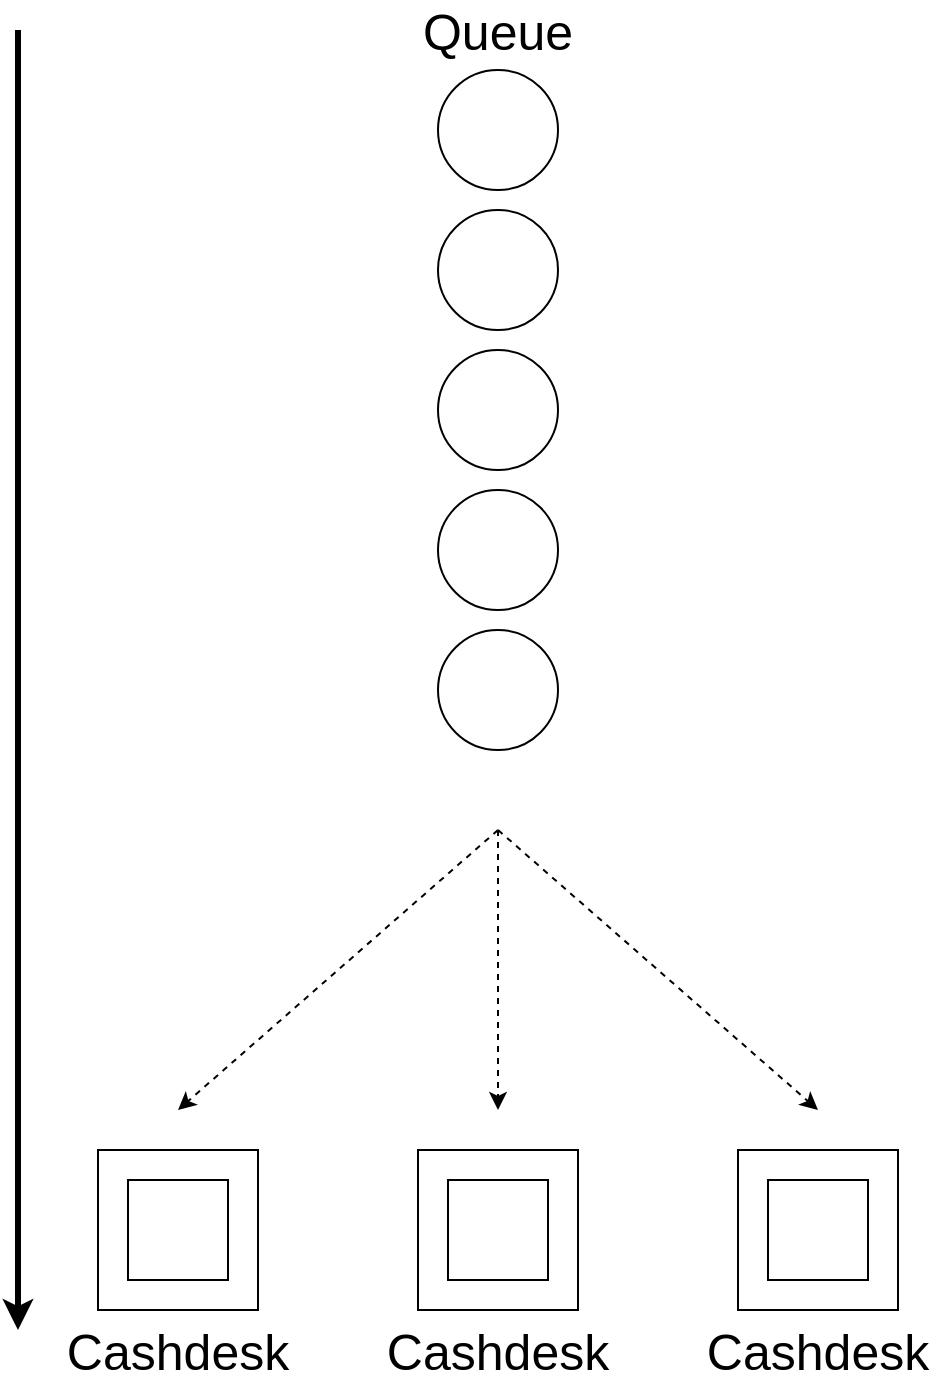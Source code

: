 <mxfile version="14.9.3" type="device"><diagram id="P1jl_FtQQj3YvxinQEjs" name="Page-1"><mxGraphModel dx="868" dy="1578" grid="1" gridSize="10" guides="1" tooltips="1" connect="1" arrows="1" fold="1" page="1" pageScale="1" pageWidth="850" pageHeight="1100" math="0" shadow="0"><root><mxCell id="0"/><mxCell id="1" parent="0"/><mxCell id="_iZXqC9XRaqElRobWngx-14" value="" style="whiteSpace=wrap;html=1;aspect=fixed;" parent="1" vertex="1"><mxGeometry x="320" y="240" width="80" height="80" as="geometry"/></mxCell><mxCell id="_iZXqC9XRaqElRobWngx-15" value="" style="whiteSpace=wrap;html=1;aspect=fixed;" parent="1" vertex="1"><mxGeometry x="335" y="255" width="50" height="50" as="geometry"/></mxCell><mxCell id="_iZXqC9XRaqElRobWngx-16" value="Cashdesk" style="text;html=1;strokeColor=none;fillColor=none;align=center;verticalAlign=middle;whiteSpace=wrap;rounded=0;fontSize=25;" parent="1" vertex="1"><mxGeometry x="340" y="330" width="40" height="20" as="geometry"/></mxCell><mxCell id="_iZXqC9XRaqElRobWngx-17" value="" style="whiteSpace=wrap;html=1;aspect=fixed;" parent="1" vertex="1"><mxGeometry x="480" y="240" width="80" height="80" as="geometry"/></mxCell><mxCell id="_iZXqC9XRaqElRobWngx-18" value="" style="whiteSpace=wrap;html=1;aspect=fixed;" parent="1" vertex="1"><mxGeometry x="495" y="255" width="50" height="50" as="geometry"/></mxCell><mxCell id="_iZXqC9XRaqElRobWngx-19" value="Cashdesk" style="text;html=1;strokeColor=none;fillColor=none;align=center;verticalAlign=middle;whiteSpace=wrap;rounded=0;fontSize=25;" parent="1" vertex="1"><mxGeometry x="500" y="330" width="40" height="20" as="geometry"/></mxCell><mxCell id="_iZXqC9XRaqElRobWngx-20" value="" style="whiteSpace=wrap;html=1;aspect=fixed;" parent="1" vertex="1"><mxGeometry x="640" y="240" width="80" height="80" as="geometry"/></mxCell><mxCell id="_iZXqC9XRaqElRobWngx-21" value="" style="whiteSpace=wrap;html=1;aspect=fixed;" parent="1" vertex="1"><mxGeometry x="655" y="255" width="50" height="50" as="geometry"/></mxCell><mxCell id="_iZXqC9XRaqElRobWngx-22" value="Cashdesk" style="text;html=1;strokeColor=none;fillColor=none;align=center;verticalAlign=middle;whiteSpace=wrap;rounded=0;fontSize=25;" parent="1" vertex="1"><mxGeometry x="660" y="330" width="40" height="20" as="geometry"/></mxCell><mxCell id="_iZXqC9XRaqElRobWngx-23" value="" style="ellipse;whiteSpace=wrap;html=1;aspect=fixed;" parent="1" vertex="1"><mxGeometry x="490" y="-20" width="60" height="60" as="geometry"/></mxCell><mxCell id="_iZXqC9XRaqElRobWngx-24" value="" style="ellipse;whiteSpace=wrap;html=1;aspect=fixed;" parent="1" vertex="1"><mxGeometry x="490" y="-90" width="60" height="60" as="geometry"/></mxCell><mxCell id="_iZXqC9XRaqElRobWngx-25" value="" style="ellipse;whiteSpace=wrap;html=1;aspect=fixed;" parent="1" vertex="1"><mxGeometry x="490" y="-160" width="60" height="60" as="geometry"/></mxCell><mxCell id="_iZXqC9XRaqElRobWngx-26" value="" style="ellipse;whiteSpace=wrap;html=1;aspect=fixed;" parent="1" vertex="1"><mxGeometry x="490" y="-230" width="60" height="60" as="geometry"/></mxCell><mxCell id="_iZXqC9XRaqElRobWngx-27" value="" style="ellipse;whiteSpace=wrap;html=1;aspect=fixed;" parent="1" vertex="1"><mxGeometry x="490" y="-300" width="60" height="60" as="geometry"/></mxCell><mxCell id="_iZXqC9XRaqElRobWngx-28" value="Queue" style="text;html=1;strokeColor=none;fillColor=none;align=center;verticalAlign=middle;whiteSpace=wrap;rounded=0;fontSize=25;" parent="1" vertex="1"><mxGeometry x="500" y="-330" width="40" height="20" as="geometry"/></mxCell><mxCell id="_iZXqC9XRaqElRobWngx-29" value="" style="endArrow=classic;html=1;dashed=1;" parent="1" edge="1"><mxGeometry width="50" height="50" relative="1" as="geometry"><mxPoint x="520" y="80" as="sourcePoint"/><mxPoint x="520" y="220" as="targetPoint"/></mxGeometry></mxCell><mxCell id="_iZXqC9XRaqElRobWngx-30" value="" style="endArrow=classic;html=1;dashed=1;" parent="1" edge="1"><mxGeometry width="50" height="50" relative="1" as="geometry"><mxPoint x="520" y="80" as="sourcePoint"/><mxPoint x="680" y="220" as="targetPoint"/></mxGeometry></mxCell><mxCell id="_iZXqC9XRaqElRobWngx-31" value="" style="endArrow=classic;html=1;dashed=1;" parent="1" edge="1"><mxGeometry width="50" height="50" relative="1" as="geometry"><mxPoint x="520" y="80" as="sourcePoint"/><mxPoint x="360" y="220" as="targetPoint"/></mxGeometry></mxCell><mxCell id="-rQ_qcqV3ZLNvf-DceQN-1" value="" style="endArrow=classic;html=1;fontSize=25;strokeWidth=3;" edge="1" parent="1"><mxGeometry width="50" height="50" relative="1" as="geometry"><mxPoint x="280" y="-320" as="sourcePoint"/><mxPoint x="280" y="330" as="targetPoint"/></mxGeometry></mxCell></root></mxGraphModel></diagram></mxfile>